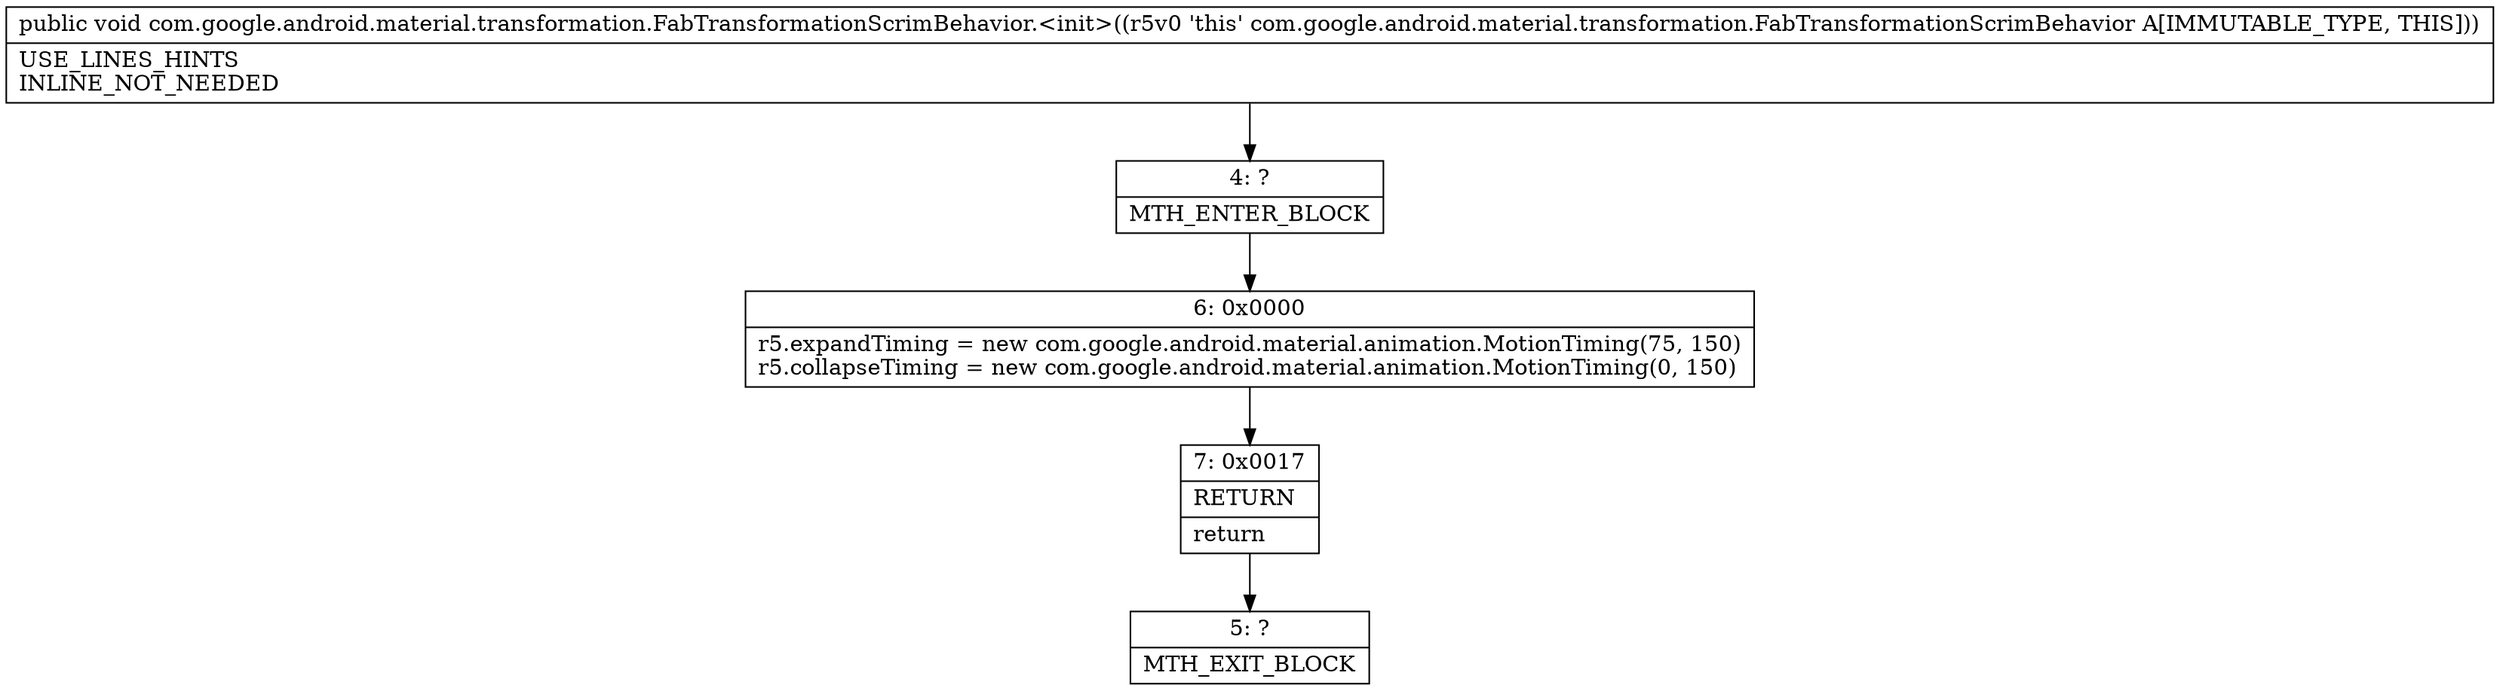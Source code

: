 digraph "CFG forcom.google.android.material.transformation.FabTransformationScrimBehavior.\<init\>()V" {
Node_4 [shape=record,label="{4\:\ ?|MTH_ENTER_BLOCK\l}"];
Node_6 [shape=record,label="{6\:\ 0x0000|r5.expandTiming = new com.google.android.material.animation.MotionTiming(75, 150)\lr5.collapseTiming = new com.google.android.material.animation.MotionTiming(0, 150)\l}"];
Node_7 [shape=record,label="{7\:\ 0x0017|RETURN\l|return\l}"];
Node_5 [shape=record,label="{5\:\ ?|MTH_EXIT_BLOCK\l}"];
MethodNode[shape=record,label="{public void com.google.android.material.transformation.FabTransformationScrimBehavior.\<init\>((r5v0 'this' com.google.android.material.transformation.FabTransformationScrimBehavior A[IMMUTABLE_TYPE, THIS]))  | USE_LINES_HINTS\lINLINE_NOT_NEEDED\l}"];
MethodNode -> Node_4;Node_4 -> Node_6;
Node_6 -> Node_7;
Node_7 -> Node_5;
}

